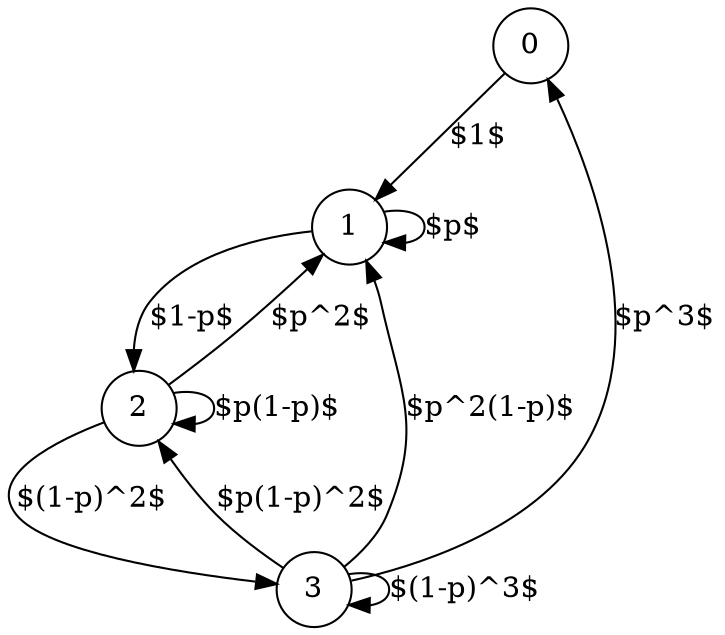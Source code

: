 digraph finite_state_machine {
    size="8,5"
    node [shape = circle];
    0 -> 1 [ label = "$1$" ];
    1 -> 1 [ label = "$p$" ];
    1 -> 2 [ label = "$1-p$" ];
    2 -> 1 [ label = "$p^2$" ];
    2 -> 2 [ label = "$p(1-p)$" ];
    2 -> 3 [ label = "$(1-p)^2$" ];
    3 -> 0 [ label = "$p^3$" ];
    3 -> 1 [ label = "$p^2(1-p)$" ];
    3 -> 2 [ label = "$p(1-p)^2$" ];
    3 -> 3 [ label = "$(1-p)^3$" ];
}
